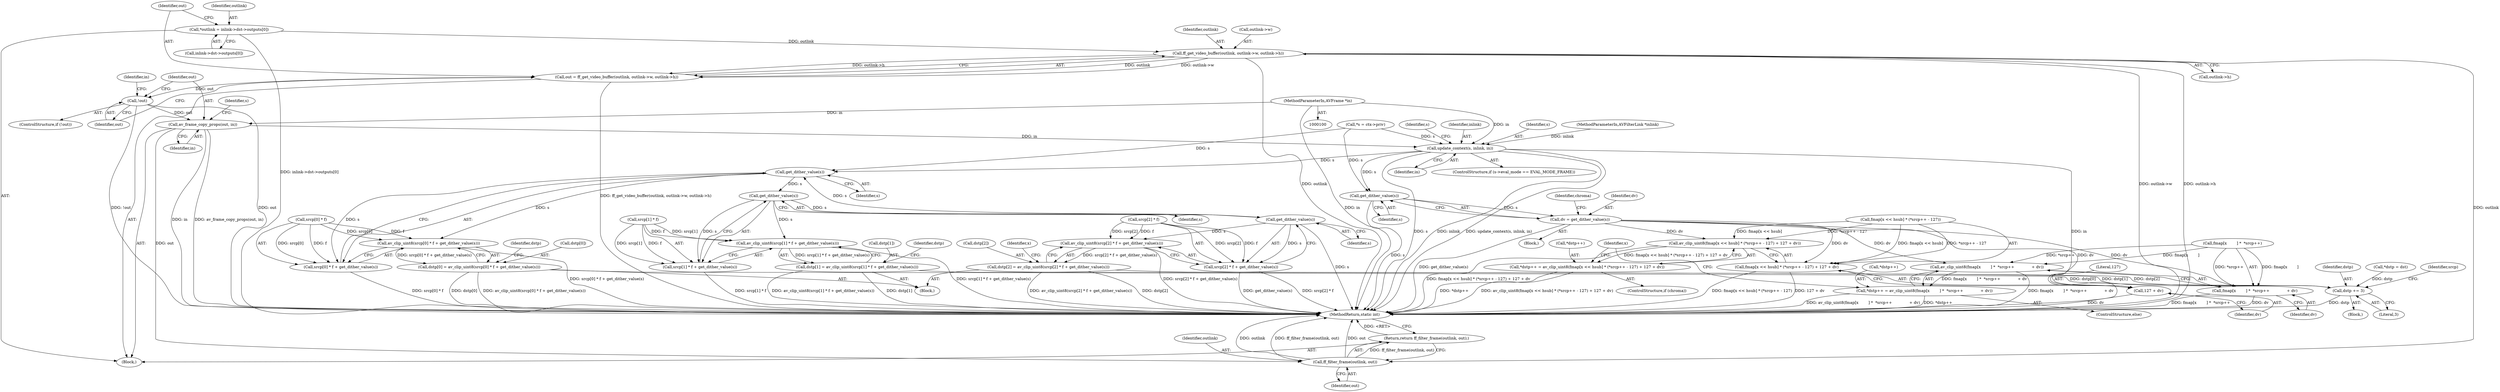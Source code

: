digraph "0_FFmpeg_e43a0a232dbf6d3c161823c2e07c52e76227a1bc_10@API" {
"1000149" [label="(Call,av_frame_copy_props(out, in))"];
"1000140" [label="(Call,!out)"];
"1000129" [label="(Call,out = ff_get_video_buffer(outlink, outlink->w, outlink->h))"];
"1000131" [label="(Call,ff_get_video_buffer(outlink, outlink->w, outlink->h))"];
"1000119" [label="(Call,*outlink = inlink->dst->outputs[0])"];
"1000102" [label="(MethodParameterIn,AVFrame *in)"];
"1000158" [label="(Call,update_context(s, inlink, in))"];
"1000272" [label="(Call,get_dither_value(s))"];
"1000265" [label="(Call,av_clip_uint8(srcp[0] * f + get_dither_value(s)))"];
"1000261" [label="(Call,dstp[0] = av_clip_uint8(srcp[0] * f + get_dither_value(s)))"];
"1000248" [label="(Call,dstp += 3)"];
"1000266" [label="(Call,srcp[0] * f + get_dither_value(s))"];
"1000285" [label="(Call,get_dither_value(s))"];
"1000278" [label="(Call,av_clip_uint8(srcp[1] * f + get_dither_value(s)))"];
"1000274" [label="(Call,dstp[1] = av_clip_uint8(srcp[1] * f + get_dither_value(s)))"];
"1000279" [label="(Call,srcp[1] * f + get_dither_value(s))"];
"1000298" [label="(Call,get_dither_value(s))"];
"1000291" [label="(Call,av_clip_uint8(srcp[2] * f + get_dither_value(s)))"];
"1000287" [label="(Call,dstp[2] = av_clip_uint8(srcp[2] * f + get_dither_value(s)))"];
"1000292" [label="(Call,srcp[2] * f + get_dither_value(s))"];
"1000451" [label="(Call,get_dither_value(s))"];
"1000449" [label="(Call,dv = get_dither_value(s))"];
"1000459" [label="(Call,av_clip_uint8(fmap[x << hsub] * (*srcp++ - 127) + 127 + dv))"];
"1000455" [label="(Call,*dstp++ = av_clip_uint8(fmap[x << hsub] * (*srcp++ - 127) + 127 + dv))"];
"1000460" [label="(Call,fmap[x << hsub] * (*srcp++ - 127) + 127 + dv)"];
"1000472" [label="(Call,127 + dv)"];
"1000480" [label="(Call,av_clip_uint8(fmap[x        ] *  *srcp++              + dv))"];
"1000476" [label="(Call,*dstp++ = av_clip_uint8(fmap[x        ] *  *srcp++              + dv))"];
"1000481" [label="(Call,fmap[x        ] *  *srcp++              + dv)"];
"1000502" [label="(Call,ff_filter_frame(outlink, out))"];
"1000501" [label="(Return,return ff_filter_frame(outlink, out);)"];
"1000159" [label="(Identifier,s)"];
"1000141" [label="(Identifier,out)"];
"1000505" [label="(MethodReturn,static int)"];
"1000150" [label="(Identifier,out)"];
"1000101" [label="(MethodParameterIn,AVFilterLink *inlink)"];
"1000140" [label="(Call,!out)"];
"1000130" [label="(Identifier,out)"];
"1000272" [label="(Call,get_dither_value(s))"];
"1000461" [label="(Call,fmap[x << hsub] * (*srcp++ - 127))"];
"1000139" [label="(ControlStructure,if (!out))"];
"1000287" [label="(Call,dstp[2] = av_clip_uint8(srcp[2] * f + get_dither_value(s)))"];
"1000460" [label="(Call,fmap[x << hsub] * (*srcp++ - 127) + 127 + dv)"];
"1000273" [label="(Identifier,s)"];
"1000129" [label="(Call,out = ff_get_video_buffer(outlink, outlink->w, outlink->h))"];
"1000274" [label="(Call,dstp[1] = av_clip_uint8(srcp[1] * f + get_dither_value(s)))"];
"1000280" [label="(Call,srcp[1] * f)"];
"1000288" [label="(Call,dstp[2])"];
"1000131" [label="(Call,ff_get_video_buffer(outlink, outlink->w, outlink->h))"];
"1000275" [label="(Call,dstp[1])"];
"1000276" [label="(Identifier,dstp)"];
"1000456" [label="(Call,*dstp++)"];
"1000298" [label="(Call,get_dither_value(s))"];
"1000285" [label="(Call,get_dither_value(s))"];
"1000120" [label="(Identifier,outlink)"];
"1000502" [label="(Call,ff_filter_frame(outlink, out))"];
"1000504" [label="(Identifier,out)"];
"1000474" [label="(Identifier,dv)"];
"1000247" [label="(Block,)"];
"1000250" [label="(Literal,3)"];
"1000299" [label="(Identifier,s)"];
"1000265" [label="(Call,av_clip_uint8(srcp[0] * f + get_dither_value(s)))"];
"1000455" [label="(Call,*dstp++ = av_clip_uint8(fmap[x << hsub] * (*srcp++ - 127) + 127 + dv))"];
"1000292" [label="(Call,srcp[2] * f + get_dither_value(s))"];
"1000119" [label="(Call,*outlink = inlink->dst->outputs[0])"];
"1000248" [label="(Call,dstp += 3)"];
"1000472" [label="(Call,127 + dv)"];
"1000452" [label="(Identifier,s)"];
"1000450" [label="(Identifier,dv)"];
"1000266" [label="(Call,srcp[0] * f + get_dither_value(s))"];
"1000261" [label="(Call,dstp[0] = av_clip_uint8(srcp[0] * f + get_dither_value(s)))"];
"1000267" [label="(Call,srcp[0] * f)"];
"1000145" [label="(Identifier,in)"];
"1000103" [label="(Block,)"];
"1000475" [label="(ControlStructure,else)"];
"1000151" [label="(Identifier,in)"];
"1000451" [label="(Call,get_dither_value(s))"];
"1000102" [label="(MethodParameterIn,AVFrame *in)"];
"1000453" [label="(ControlStructure,if (chroma))"];
"1000476" [label="(Call,*dstp++ = av_clip_uint8(fmap[x        ] *  *srcp++              + dv))"];
"1000262" [label="(Call,dstp[0])"];
"1000136" [label="(Call,outlink->h)"];
"1000454" [label="(Identifier,chroma)"];
"1000132" [label="(Identifier,outlink)"];
"1000166" [label="(Identifier,s)"];
"1000446" [label="(Identifier,x)"];
"1000481" [label="(Call,fmap[x        ] *  *srcp++              + dv)"];
"1000113" [label="(Call,*s = ctx->priv)"];
"1000246" [label="(Identifier,x)"];
"1000133" [label="(Call,outlink->w)"];
"1000477" [label="(Call,*dstp++)"];
"1000449" [label="(Call,dv = get_dither_value(s))"];
"1000503" [label="(Identifier,outlink)"];
"1000161" [label="(Identifier,in)"];
"1000254" [label="(Block,)"];
"1000249" [label="(Identifier,dstp)"];
"1000289" [label="(Identifier,dstp)"];
"1000155" [label="(Identifier,s)"];
"1000482" [label="(Call,fmap[x        ] *  *srcp++)"];
"1000152" [label="(ControlStructure,if (s->eval_mode == EVAL_MODE_FRAME))"];
"1000121" [label="(Call,inlink->dst->outputs[0])"];
"1000480" [label="(Call,av_clip_uint8(fmap[x        ] *  *srcp++              + dv))"];
"1000160" [label="(Identifier,inlink)"];
"1000447" [label="(Block,)"];
"1000279" [label="(Call,srcp[1] * f + get_dither_value(s))"];
"1000158" [label="(Call,update_context(s, inlink, in))"];
"1000278" [label="(Call,av_clip_uint8(srcp[1] * f + get_dither_value(s)))"];
"1000473" [label="(Literal,127)"];
"1000459" [label="(Call,av_clip_uint8(fmap[x << hsub] * (*srcp++ - 127) + 127 + dv))"];
"1000228" [label="(Call,*dstp = dst)"];
"1000149" [label="(Call,av_frame_copy_props(out, in))"];
"1000286" [label="(Identifier,s)"];
"1000252" [label="(Identifier,srcp)"];
"1000291" [label="(Call,av_clip_uint8(srcp[2] * f + get_dither_value(s)))"];
"1000293" [label="(Call,srcp[2] * f)"];
"1000501" [label="(Return,return ff_filter_frame(outlink, out);)"];
"1000489" [label="(Identifier,dv)"];
"1000149" -> "1000103"  [label="AST: "];
"1000149" -> "1000151"  [label="CFG: "];
"1000150" -> "1000149"  [label="AST: "];
"1000151" -> "1000149"  [label="AST: "];
"1000155" -> "1000149"  [label="CFG: "];
"1000149" -> "1000505"  [label="DDG: in"];
"1000149" -> "1000505"  [label="DDG: av_frame_copy_props(out, in)"];
"1000140" -> "1000149"  [label="DDG: out"];
"1000102" -> "1000149"  [label="DDG: in"];
"1000149" -> "1000158"  [label="DDG: in"];
"1000149" -> "1000502"  [label="DDG: out"];
"1000140" -> "1000139"  [label="AST: "];
"1000140" -> "1000141"  [label="CFG: "];
"1000141" -> "1000140"  [label="AST: "];
"1000145" -> "1000140"  [label="CFG: "];
"1000150" -> "1000140"  [label="CFG: "];
"1000140" -> "1000505"  [label="DDG: out"];
"1000140" -> "1000505"  [label="DDG: !out"];
"1000129" -> "1000140"  [label="DDG: out"];
"1000129" -> "1000103"  [label="AST: "];
"1000129" -> "1000131"  [label="CFG: "];
"1000130" -> "1000129"  [label="AST: "];
"1000131" -> "1000129"  [label="AST: "];
"1000141" -> "1000129"  [label="CFG: "];
"1000129" -> "1000505"  [label="DDG: ff_get_video_buffer(outlink, outlink->w, outlink->h)"];
"1000131" -> "1000129"  [label="DDG: outlink"];
"1000131" -> "1000129"  [label="DDG: outlink->w"];
"1000131" -> "1000129"  [label="DDG: outlink->h"];
"1000131" -> "1000136"  [label="CFG: "];
"1000132" -> "1000131"  [label="AST: "];
"1000133" -> "1000131"  [label="AST: "];
"1000136" -> "1000131"  [label="AST: "];
"1000131" -> "1000505"  [label="DDG: outlink"];
"1000131" -> "1000505"  [label="DDG: outlink->w"];
"1000131" -> "1000505"  [label="DDG: outlink->h"];
"1000119" -> "1000131"  [label="DDG: outlink"];
"1000131" -> "1000502"  [label="DDG: outlink"];
"1000119" -> "1000103"  [label="AST: "];
"1000119" -> "1000121"  [label="CFG: "];
"1000120" -> "1000119"  [label="AST: "];
"1000121" -> "1000119"  [label="AST: "];
"1000130" -> "1000119"  [label="CFG: "];
"1000119" -> "1000505"  [label="DDG: inlink->dst->outputs[0]"];
"1000102" -> "1000100"  [label="AST: "];
"1000102" -> "1000505"  [label="DDG: in"];
"1000102" -> "1000158"  [label="DDG: in"];
"1000158" -> "1000152"  [label="AST: "];
"1000158" -> "1000161"  [label="CFG: "];
"1000159" -> "1000158"  [label="AST: "];
"1000160" -> "1000158"  [label="AST: "];
"1000161" -> "1000158"  [label="AST: "];
"1000166" -> "1000158"  [label="CFG: "];
"1000158" -> "1000505"  [label="DDG: s"];
"1000158" -> "1000505"  [label="DDG: inlink"];
"1000158" -> "1000505"  [label="DDG: update_context(s, inlink, in)"];
"1000158" -> "1000505"  [label="DDG: in"];
"1000113" -> "1000158"  [label="DDG: s"];
"1000101" -> "1000158"  [label="DDG: inlink"];
"1000158" -> "1000272"  [label="DDG: s"];
"1000158" -> "1000451"  [label="DDG: s"];
"1000272" -> "1000266"  [label="AST: "];
"1000272" -> "1000273"  [label="CFG: "];
"1000273" -> "1000272"  [label="AST: "];
"1000266" -> "1000272"  [label="CFG: "];
"1000272" -> "1000265"  [label="DDG: s"];
"1000272" -> "1000266"  [label="DDG: s"];
"1000298" -> "1000272"  [label="DDG: s"];
"1000113" -> "1000272"  [label="DDG: s"];
"1000272" -> "1000285"  [label="DDG: s"];
"1000265" -> "1000261"  [label="AST: "];
"1000265" -> "1000266"  [label="CFG: "];
"1000266" -> "1000265"  [label="AST: "];
"1000261" -> "1000265"  [label="CFG: "];
"1000265" -> "1000505"  [label="DDG: srcp[0] * f + get_dither_value(s)"];
"1000265" -> "1000261"  [label="DDG: srcp[0] * f + get_dither_value(s)"];
"1000267" -> "1000265"  [label="DDG: srcp[0]"];
"1000267" -> "1000265"  [label="DDG: f"];
"1000261" -> "1000254"  [label="AST: "];
"1000262" -> "1000261"  [label="AST: "];
"1000276" -> "1000261"  [label="CFG: "];
"1000261" -> "1000505"  [label="DDG: av_clip_uint8(srcp[0] * f + get_dither_value(s))"];
"1000261" -> "1000505"  [label="DDG: dstp[0]"];
"1000261" -> "1000248"  [label="DDG: dstp[0]"];
"1000248" -> "1000247"  [label="AST: "];
"1000248" -> "1000250"  [label="CFG: "];
"1000249" -> "1000248"  [label="AST: "];
"1000250" -> "1000248"  [label="AST: "];
"1000252" -> "1000248"  [label="CFG: "];
"1000248" -> "1000505"  [label="DDG: dstp"];
"1000274" -> "1000248"  [label="DDG: dstp[1]"];
"1000228" -> "1000248"  [label="DDG: dstp"];
"1000287" -> "1000248"  [label="DDG: dstp[2]"];
"1000267" -> "1000266"  [label="AST: "];
"1000266" -> "1000505"  [label="DDG: srcp[0] * f"];
"1000267" -> "1000266"  [label="DDG: srcp[0]"];
"1000267" -> "1000266"  [label="DDG: f"];
"1000285" -> "1000279"  [label="AST: "];
"1000285" -> "1000286"  [label="CFG: "];
"1000286" -> "1000285"  [label="AST: "];
"1000279" -> "1000285"  [label="CFG: "];
"1000285" -> "1000278"  [label="DDG: s"];
"1000285" -> "1000279"  [label="DDG: s"];
"1000285" -> "1000298"  [label="DDG: s"];
"1000278" -> "1000274"  [label="AST: "];
"1000278" -> "1000279"  [label="CFG: "];
"1000279" -> "1000278"  [label="AST: "];
"1000274" -> "1000278"  [label="CFG: "];
"1000278" -> "1000505"  [label="DDG: srcp[1] * f + get_dither_value(s)"];
"1000278" -> "1000274"  [label="DDG: srcp[1] * f + get_dither_value(s)"];
"1000280" -> "1000278"  [label="DDG: srcp[1]"];
"1000280" -> "1000278"  [label="DDG: f"];
"1000274" -> "1000254"  [label="AST: "];
"1000275" -> "1000274"  [label="AST: "];
"1000289" -> "1000274"  [label="CFG: "];
"1000274" -> "1000505"  [label="DDG: dstp[1]"];
"1000274" -> "1000505"  [label="DDG: av_clip_uint8(srcp[1] * f + get_dither_value(s))"];
"1000280" -> "1000279"  [label="AST: "];
"1000279" -> "1000505"  [label="DDG: srcp[1] * f"];
"1000280" -> "1000279"  [label="DDG: srcp[1]"];
"1000280" -> "1000279"  [label="DDG: f"];
"1000298" -> "1000292"  [label="AST: "];
"1000298" -> "1000299"  [label="CFG: "];
"1000299" -> "1000298"  [label="AST: "];
"1000292" -> "1000298"  [label="CFG: "];
"1000298" -> "1000505"  [label="DDG: s"];
"1000298" -> "1000291"  [label="DDG: s"];
"1000298" -> "1000292"  [label="DDG: s"];
"1000291" -> "1000287"  [label="AST: "];
"1000291" -> "1000292"  [label="CFG: "];
"1000292" -> "1000291"  [label="AST: "];
"1000287" -> "1000291"  [label="CFG: "];
"1000291" -> "1000505"  [label="DDG: srcp[2] * f + get_dither_value(s)"];
"1000291" -> "1000287"  [label="DDG: srcp[2] * f + get_dither_value(s)"];
"1000293" -> "1000291"  [label="DDG: srcp[2]"];
"1000293" -> "1000291"  [label="DDG: f"];
"1000287" -> "1000254"  [label="AST: "];
"1000288" -> "1000287"  [label="AST: "];
"1000246" -> "1000287"  [label="CFG: "];
"1000287" -> "1000505"  [label="DDG: av_clip_uint8(srcp[2] * f + get_dither_value(s))"];
"1000287" -> "1000505"  [label="DDG: dstp[2]"];
"1000293" -> "1000292"  [label="AST: "];
"1000292" -> "1000505"  [label="DDG: get_dither_value(s)"];
"1000292" -> "1000505"  [label="DDG: srcp[2] * f"];
"1000293" -> "1000292"  [label="DDG: srcp[2]"];
"1000293" -> "1000292"  [label="DDG: f"];
"1000451" -> "1000449"  [label="AST: "];
"1000451" -> "1000452"  [label="CFG: "];
"1000452" -> "1000451"  [label="AST: "];
"1000449" -> "1000451"  [label="CFG: "];
"1000451" -> "1000505"  [label="DDG: s"];
"1000451" -> "1000449"  [label="DDG: s"];
"1000113" -> "1000451"  [label="DDG: s"];
"1000449" -> "1000447"  [label="AST: "];
"1000450" -> "1000449"  [label="AST: "];
"1000454" -> "1000449"  [label="CFG: "];
"1000449" -> "1000505"  [label="DDG: get_dither_value(s)"];
"1000449" -> "1000459"  [label="DDG: dv"];
"1000449" -> "1000460"  [label="DDG: dv"];
"1000449" -> "1000472"  [label="DDG: dv"];
"1000449" -> "1000480"  [label="DDG: dv"];
"1000449" -> "1000481"  [label="DDG: dv"];
"1000459" -> "1000455"  [label="AST: "];
"1000459" -> "1000460"  [label="CFG: "];
"1000460" -> "1000459"  [label="AST: "];
"1000455" -> "1000459"  [label="CFG: "];
"1000459" -> "1000505"  [label="DDG: fmap[x << hsub] * (*srcp++ - 127) + 127 + dv"];
"1000459" -> "1000455"  [label="DDG: fmap[x << hsub] * (*srcp++ - 127) + 127 + dv"];
"1000461" -> "1000459"  [label="DDG: fmap[x << hsub]"];
"1000461" -> "1000459"  [label="DDG: *srcp++ - 127"];
"1000455" -> "1000453"  [label="AST: "];
"1000456" -> "1000455"  [label="AST: "];
"1000446" -> "1000455"  [label="CFG: "];
"1000455" -> "1000505"  [label="DDG: av_clip_uint8(fmap[x << hsub] * (*srcp++ - 127) + 127 + dv)"];
"1000455" -> "1000505"  [label="DDG: *dstp++"];
"1000460" -> "1000472"  [label="CFG: "];
"1000461" -> "1000460"  [label="AST: "];
"1000472" -> "1000460"  [label="AST: "];
"1000460" -> "1000505"  [label="DDG: fmap[x << hsub] * (*srcp++ - 127)"];
"1000460" -> "1000505"  [label="DDG: 127 + dv"];
"1000461" -> "1000460"  [label="DDG: fmap[x << hsub]"];
"1000461" -> "1000460"  [label="DDG: *srcp++ - 127"];
"1000472" -> "1000474"  [label="CFG: "];
"1000473" -> "1000472"  [label="AST: "];
"1000474" -> "1000472"  [label="AST: "];
"1000472" -> "1000505"  [label="DDG: dv"];
"1000480" -> "1000476"  [label="AST: "];
"1000480" -> "1000481"  [label="CFG: "];
"1000481" -> "1000480"  [label="AST: "];
"1000476" -> "1000480"  [label="CFG: "];
"1000480" -> "1000505"  [label="DDG: fmap[x        ] *  *srcp++              + dv"];
"1000480" -> "1000476"  [label="DDG: fmap[x        ] *  *srcp++              + dv"];
"1000482" -> "1000480"  [label="DDG: fmap[x        ]"];
"1000482" -> "1000480"  [label="DDG: *srcp++"];
"1000476" -> "1000475"  [label="AST: "];
"1000477" -> "1000476"  [label="AST: "];
"1000446" -> "1000476"  [label="CFG: "];
"1000476" -> "1000505"  [label="DDG: *dstp++"];
"1000476" -> "1000505"  [label="DDG: av_clip_uint8(fmap[x        ] *  *srcp++              + dv)"];
"1000481" -> "1000489"  [label="CFG: "];
"1000482" -> "1000481"  [label="AST: "];
"1000489" -> "1000481"  [label="AST: "];
"1000481" -> "1000505"  [label="DDG: dv"];
"1000481" -> "1000505"  [label="DDG: fmap[x        ] *  *srcp++"];
"1000482" -> "1000481"  [label="DDG: fmap[x        ]"];
"1000482" -> "1000481"  [label="DDG: *srcp++"];
"1000502" -> "1000501"  [label="AST: "];
"1000502" -> "1000504"  [label="CFG: "];
"1000503" -> "1000502"  [label="AST: "];
"1000504" -> "1000502"  [label="AST: "];
"1000501" -> "1000502"  [label="CFG: "];
"1000502" -> "1000505"  [label="DDG: outlink"];
"1000502" -> "1000505"  [label="DDG: ff_filter_frame(outlink, out)"];
"1000502" -> "1000505"  [label="DDG: out"];
"1000502" -> "1000501"  [label="DDG: ff_filter_frame(outlink, out)"];
"1000501" -> "1000103"  [label="AST: "];
"1000505" -> "1000501"  [label="CFG: "];
"1000501" -> "1000505"  [label="DDG: <RET>"];
}
